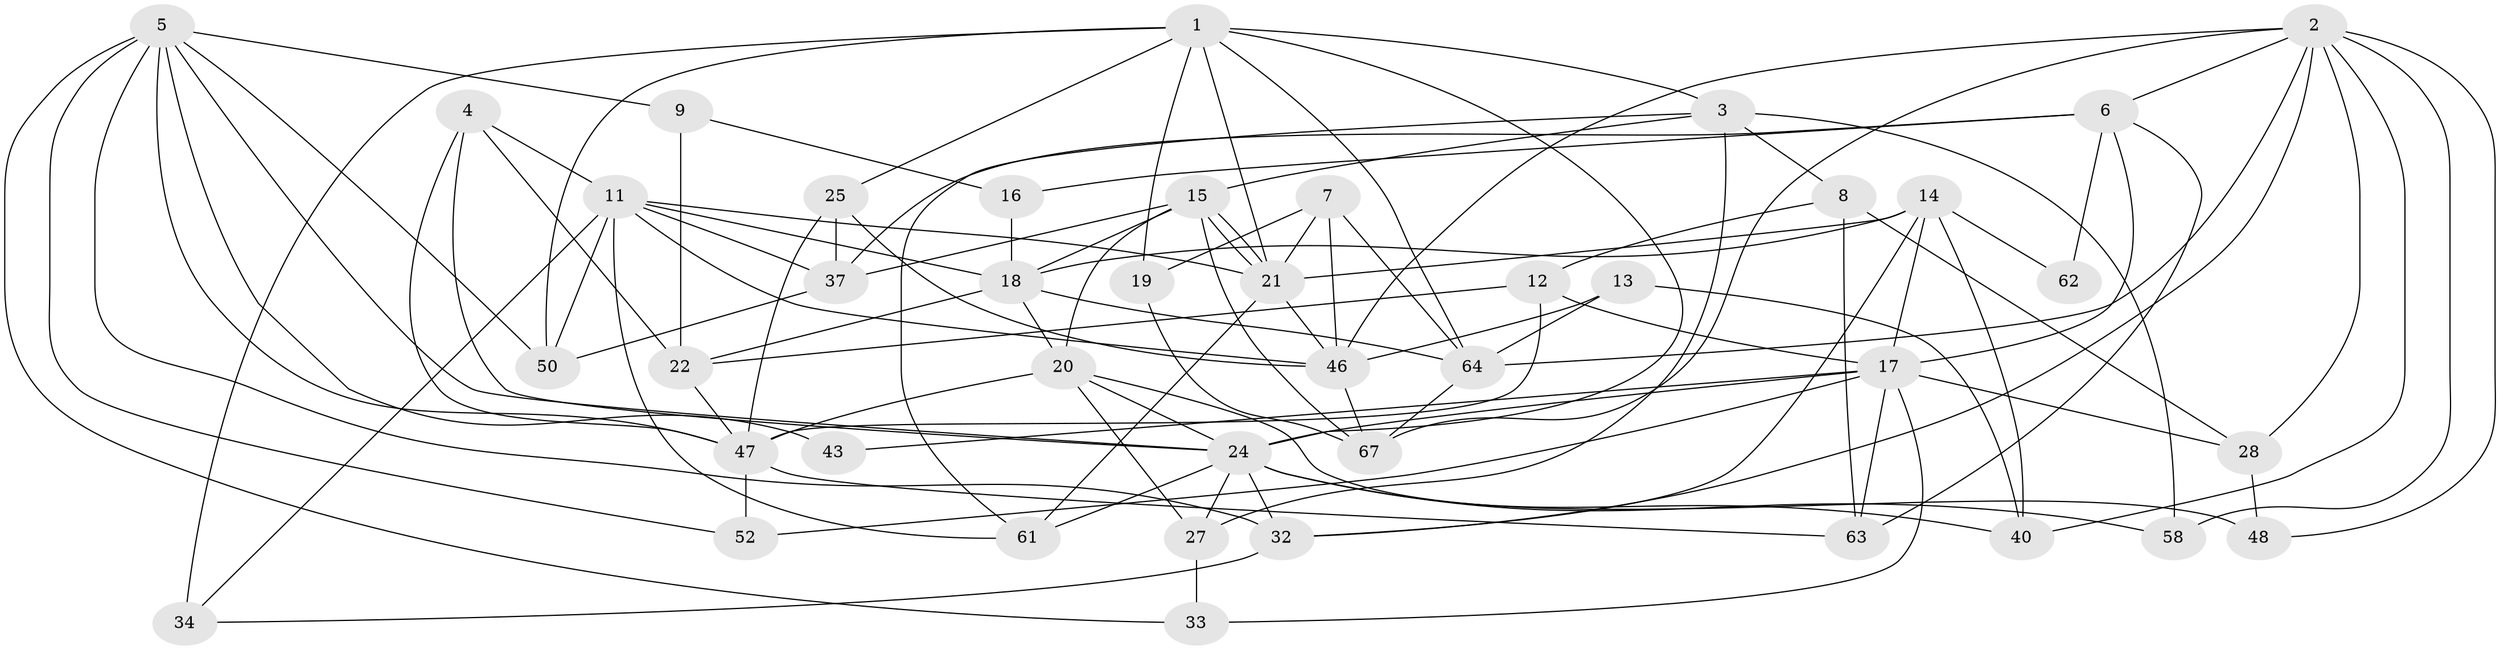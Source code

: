 // original degree distribution, {6: 0.04411764705882353, 3: 0.3088235294117647, 5: 0.17647058823529413, 4: 0.29411764705882354, 2: 0.10294117647058823, 7: 0.04411764705882353, 8: 0.029411764705882353}
// Generated by graph-tools (version 1.1) at 2025/41/03/06/25 10:41:54]
// undirected, 42 vertices, 107 edges
graph export_dot {
graph [start="1"]
  node [color=gray90,style=filled];
  1 [super="+66"];
  2 [super="+36"];
  3 [super="+51"];
  4 [super="+45"];
  5 [super="+29"];
  6 [super="+39"];
  7;
  8;
  9 [super="+10"];
  11 [super="+31"];
  12 [super="+26"];
  13 [super="+59"];
  14 [super="+55"];
  15;
  16;
  17 [super="+30"];
  18 [super="+57"];
  19 [super="+35"];
  20 [super="+23"];
  21 [super="+53"];
  22 [super="+42"];
  24 [super="+49"];
  25;
  27;
  28 [super="+56"];
  32 [super="+38"];
  33;
  34;
  37 [super="+44"];
  40 [super="+41"];
  43;
  46 [super="+54"];
  47 [super="+60"];
  48;
  50;
  52;
  58;
  61;
  62;
  63;
  64 [super="+65"];
  67 [super="+68"];
  1 -- 50;
  1 -- 19;
  1 -- 34;
  1 -- 21;
  1 -- 24;
  1 -- 3;
  1 -- 25;
  1 -- 64;
  2 -- 32;
  2 -- 64;
  2 -- 67;
  2 -- 6;
  2 -- 40;
  2 -- 48;
  2 -- 58;
  2 -- 28;
  2 -- 46;
  3 -- 58;
  3 -- 27;
  3 -- 8;
  3 -- 61;
  3 -- 15;
  4 -- 47;
  4 -- 22;
  4 -- 24;
  4 -- 11;
  5 -- 33;
  5 -- 9;
  5 -- 50;
  5 -- 52;
  5 -- 32;
  5 -- 24;
  5 -- 43;
  5 -- 47;
  6 -- 62;
  6 -- 63;
  6 -- 16;
  6 -- 17;
  6 -- 37;
  7 -- 46;
  7 -- 64;
  7 -- 19;
  7 -- 21;
  8 -- 12;
  8 -- 63;
  8 -- 28;
  9 -- 22;
  9 -- 16;
  11 -- 61;
  11 -- 37;
  11 -- 34;
  11 -- 50;
  11 -- 21;
  11 -- 46;
  11 -- 18;
  12 -- 22;
  12 -- 47;
  12 -- 17;
  13 -- 46;
  13 -- 40;
  13 -- 64 [weight=2];
  14 -- 21;
  14 -- 32;
  14 -- 17;
  14 -- 18;
  14 -- 40;
  14 -- 62;
  15 -- 21;
  15 -- 21;
  15 -- 37;
  15 -- 67;
  15 -- 18;
  15 -- 20;
  16 -- 18;
  17 -- 63;
  17 -- 28;
  17 -- 33;
  17 -- 52;
  17 -- 24;
  17 -- 43;
  18 -- 22;
  18 -- 64;
  18 -- 20;
  19 -- 67;
  20 -- 27;
  20 -- 48;
  20 -- 24;
  20 -- 47;
  21 -- 61;
  21 -- 46;
  22 -- 47;
  24 -- 40;
  24 -- 61;
  24 -- 58;
  24 -- 27;
  24 -- 32;
  25 -- 37;
  25 -- 46;
  25 -- 47;
  27 -- 33;
  28 -- 48;
  32 -- 34;
  37 -- 50;
  46 -- 67;
  47 -- 63;
  47 -- 52;
  64 -- 67;
}
